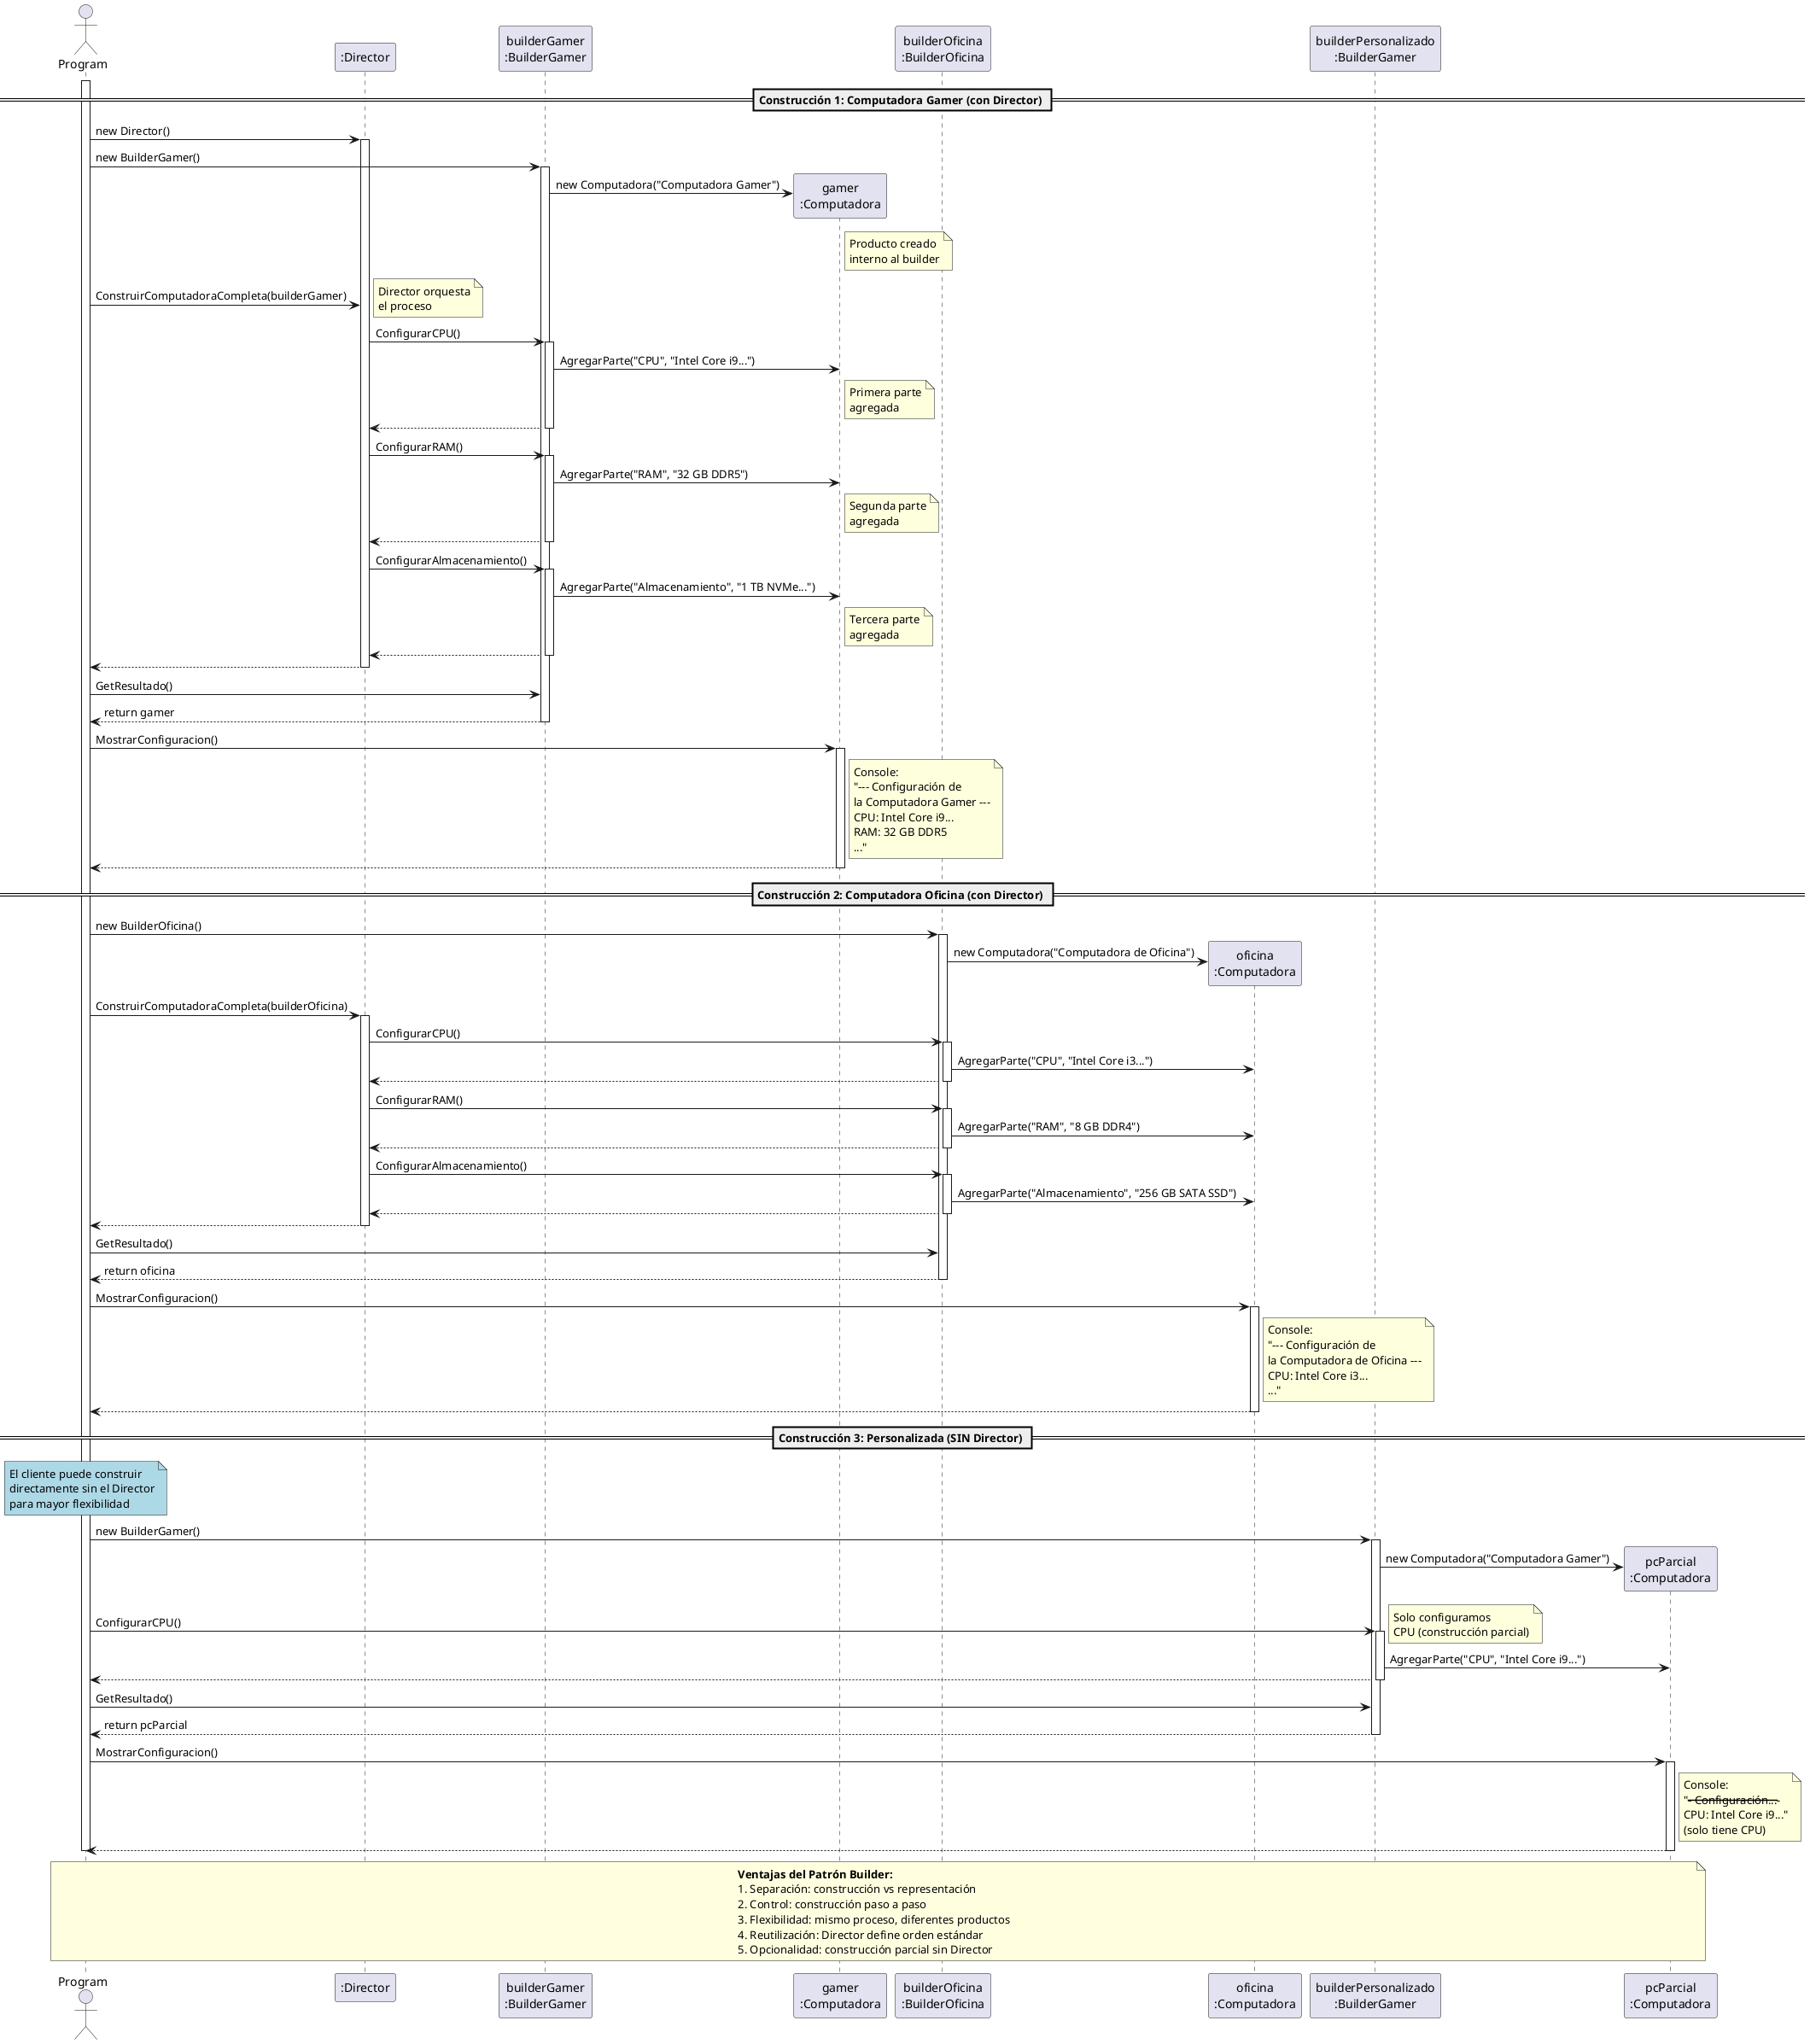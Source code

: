 @startuml
actor Program
participant ":Director" as Director
participant "builderGamer\n:BuilderGamer" as BuilderGamer
participant "gamer\n:Computadora" as CompGamer
participant "builderOficina\n:BuilderOficina" as BuilderOficina
participant "oficina\n:Computadora" as CompOficina
participant "builderPersonalizado\n:BuilderGamer" as BuilderPersonalizado
participant "pcParcial\n:Computadora" as CompParcial

activate Program

== Construcción 1: Computadora Gamer (con Director) ==

Program -> Director: new Director()
activate Director

Program -> BuilderGamer: new BuilderGamer()
activate BuilderGamer
create CompGamer
BuilderGamer -> CompGamer: new Computadora("Computadora Gamer")
note right of CompGamer: Producto creado\ninterno al builder

Program -> Director: ConstruirComputadoraCompleta(builderGamer)
note right: Director orquesta\nel proceso

Director -> BuilderGamer: ConfigurarCPU()
activate BuilderGamer
BuilderGamer -> CompGamer: AgregarParte("CPU", "Intel Core i9...")
note right of CompGamer: Primera parte\nagregada
BuilderGamer --> Director
deactivate BuilderGamer

Director -> BuilderGamer: ConfigurarRAM()
activate BuilderGamer
BuilderGamer -> CompGamer: AgregarParte("RAM", "32 GB DDR5")
note right of CompGamer: Segunda parte\nagregada
BuilderGamer --> Director
deactivate BuilderGamer

Director -> BuilderGamer: ConfigurarAlmacenamiento()
activate BuilderGamer
BuilderGamer -> CompGamer: AgregarParte("Almacenamiento", "1 TB NVMe...")
note right of CompGamer: Tercera parte\nagregada
BuilderGamer --> Director
deactivate BuilderGamer

Director --> Program
deactivate Director

Program -> BuilderGamer: GetResultado()
BuilderGamer --> Program: return gamer
deactivate BuilderGamer

Program -> CompGamer: MostrarConfiguracion()
activate CompGamer
note right of CompGamer: Console:\n"--- Configuración de\nla Computadora Gamer ---\nCPU: Intel Core i9...\nRAM: 32 GB DDR5\n..."
CompGamer --> Program
deactivate CompGamer

== Construcción 2: Computadora Oficina (con Director) ==

Program -> BuilderOficina: new BuilderOficina()
activate BuilderOficina
create CompOficina
BuilderOficina -> CompOficina: new Computadora("Computadora de Oficina")

Program -> Director: ConstruirComputadoraCompleta(builderOficina)
activate Director

Director -> BuilderOficina: ConfigurarCPU()
activate BuilderOficina
BuilderOficina -> CompOficina: AgregarParte("CPU", "Intel Core i3...")
BuilderOficina --> Director
deactivate BuilderOficina

Director -> BuilderOficina: ConfigurarRAM()
activate BuilderOficina
BuilderOficina -> CompOficina: AgregarParte("RAM", "8 GB DDR4")
BuilderOficina --> Director
deactivate BuilderOficina

Director -> BuilderOficina: ConfigurarAlmacenamiento()
activate BuilderOficina
BuilderOficina -> CompOficina: AgregarParte("Almacenamiento", "256 GB SATA SSD")
BuilderOficina --> Director
deactivate BuilderOficina

Director --> Program
deactivate Director

Program -> BuilderOficina: GetResultado()
BuilderOficina --> Program: return oficina
deactivate BuilderOficina

Program -> CompOficina: MostrarConfiguracion()
activate CompOficina
note right of CompOficina: Console:\n"--- Configuración de\nla Computadora de Oficina ---\nCPU: Intel Core i3...\n..."
CompOficina --> Program
deactivate CompOficina

== Construcción 3: Personalizada (SIN Director) ==

note over Program #lightblue
  El cliente puede construir
  directamente sin el Director
  para mayor flexibilidad
end note

Program -> BuilderPersonalizado: new BuilderGamer()
activate BuilderPersonalizado
create CompParcial
BuilderPersonalizado -> CompParcial: new Computadora("Computadora Gamer")

Program -> BuilderPersonalizado: ConfigurarCPU()
note right: Solo configuramos\nCPU (construcción parcial)
activate BuilderPersonalizado
BuilderPersonalizado -> CompParcial: AgregarParte("CPU", "Intel Core i9...")
BuilderPersonalizado --> Program
deactivate BuilderPersonalizado

Program -> BuilderPersonalizado: GetResultado()
BuilderPersonalizado --> Program: return pcParcial
deactivate BuilderPersonalizado

Program -> CompParcial: MostrarConfiguracion()
activate CompParcial
note right of CompParcial: Console:\n"--- Configuración...---\nCPU: Intel Core i9..."\n(solo tiene CPU)
CompParcial --> Program
deactivate CompParcial

deactivate Program

note over Program, CompParcial #lightyellow
  **Ventajas del Patrón Builder:**
  1. Separación: construcción vs representación
  2. Control: construcción paso a paso
  3. Flexibilidad: mismo proceso, diferentes productos
  4. Reutilización: Director define orden estándar
  5. Opcionalidad: construcción parcial sin Director
end note

@enduml
